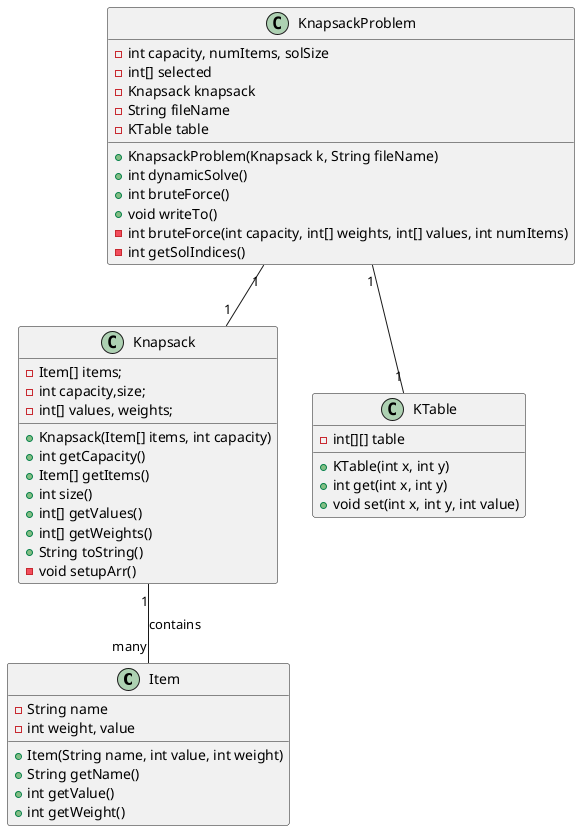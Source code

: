 @startuml
'https://plantuml.com/class-diagram

class Item {
    - String name
    - int weight, value

    + Item(String name, int value, int weight)
    + String getName()
    + int getValue()
    + int getWeight()

}

class Knapsack {

    - Item[] items;
    - int capacity,size;
    - int[] values, weights;

    + Knapsack(Item[] items, int capacity)
    + int getCapacity()
    + Item[] getItems()
    + int size()
    + int[] getValues()
    + int[] getWeights()
    + String toString()
    - void setupArr()

}

class KTable {

    - int[][] table

    + KTable(int x, int y)
    + int get(int x, int y)
    + void set(int x, int y, int value)

}

class KnapsackProblem {

    - int capacity, numItems, solSize
    - int[] selected
    - Knapsack knapsack
    - String fileName
    - KTable table

    + KnapsackProblem(Knapsack k, String fileName)
    + int dynamicSolve()
    + int bruteForce()
    + void writeTo()
    - int bruteForce(int capacity, int[] weights, int[] values, int numItems)
    - int getSolIndices()

}

Knapsack "1" -- "many" Item : contains
KnapsackProblem "1" -- "1" Knapsack
KnapsackProblem "1" -- "1" KTable

@enduml